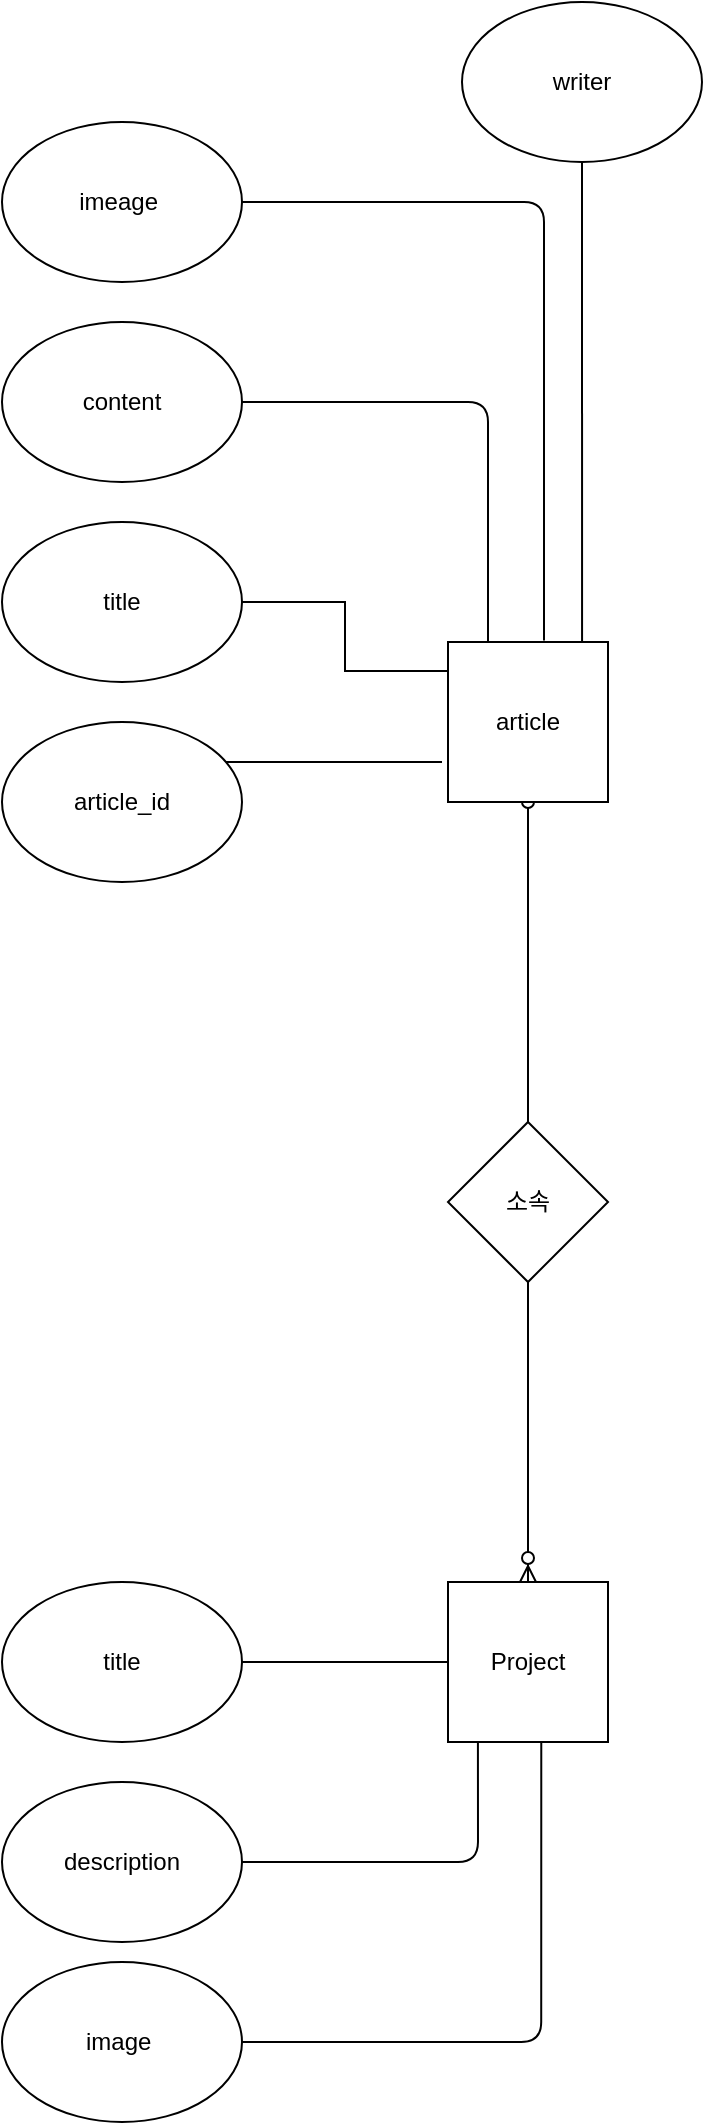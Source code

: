 <mxfile version="14.9.5" type="github">
  <diagram id="R2lEEEUBdFMjLlhIrx00" name="Page-1">
    <mxGraphModel dx="1235" dy="632" grid="1" gridSize="10" guides="1" tooltips="1" connect="1" arrows="1" fold="1" page="1" pageScale="1" pageWidth="827" pageHeight="1169" math="0" shadow="0" extFonts="Permanent Marker^https://fonts.googleapis.com/css?family=Permanent+Marker">
      <root>
        <mxCell id="0" />
        <mxCell id="1" parent="0" />
        <mxCell id="mFAeeIpVF1eG6Zho4usw-11" value="" style="edgeStyle=orthogonalEdgeStyle;rounded=0;orthogonalLoop=1;jettySize=auto;html=1;endArrow=none;endFill=0;exitX=0.023;exitY=0.181;exitDx=0;exitDy=0;exitPerimeter=0;" edge="1" parent="1" source="mFAeeIpVF1eG6Zho4usw-4" target="mFAeeIpVF1eG6Zho4usw-7">
          <mxGeometry relative="1" as="geometry" />
        </mxCell>
        <mxCell id="mFAeeIpVF1eG6Zho4usw-27" style="edgeStyle=orthogonalEdgeStyle;rounded=1;orthogonalLoop=1;jettySize=auto;html=1;endArrow=none;endFill=0;startArrow=oval;startFill=0;" edge="1" parent="1" source="mFAeeIpVF1eG6Zho4usw-4" target="mFAeeIpVF1eG6Zho4usw-26">
          <mxGeometry relative="1" as="geometry" />
        </mxCell>
        <mxCell id="mFAeeIpVF1eG6Zho4usw-4" value="article" style="whiteSpace=wrap;html=1;aspect=fixed;" vertex="1" parent="1">
          <mxGeometry x="393" y="370" width="80" height="80" as="geometry" />
        </mxCell>
        <mxCell id="mFAeeIpVF1eG6Zho4usw-15" style="edgeStyle=orthogonalEdgeStyle;rounded=1;orthogonalLoop=1;jettySize=auto;html=1;entryX=0.6;entryY=-0.009;entryDx=0;entryDy=0;endArrow=none;endFill=0;entryPerimeter=0;" edge="1" parent="1" source="mFAeeIpVF1eG6Zho4usw-5" target="mFAeeIpVF1eG6Zho4usw-4">
          <mxGeometry relative="1" as="geometry" />
        </mxCell>
        <mxCell id="mFAeeIpVF1eG6Zho4usw-5" value="imeage&amp;nbsp;" style="ellipse;whiteSpace=wrap;html=1;" vertex="1" parent="1">
          <mxGeometry x="170" y="110" width="120" height="80" as="geometry" />
        </mxCell>
        <mxCell id="mFAeeIpVF1eG6Zho4usw-7" value="title" style="ellipse;whiteSpace=wrap;html=1;" vertex="1" parent="1">
          <mxGeometry x="170" y="310" width="120" height="80" as="geometry" />
        </mxCell>
        <mxCell id="mFAeeIpVF1eG6Zho4usw-25" style="edgeStyle=orthogonalEdgeStyle;rounded=1;orthogonalLoop=1;jettySize=auto;html=1;entryX=0.838;entryY=0;entryDx=0;entryDy=0;entryPerimeter=0;endArrow=none;endFill=0;" edge="1" parent="1" source="mFAeeIpVF1eG6Zho4usw-8" target="mFAeeIpVF1eG6Zho4usw-4">
          <mxGeometry relative="1" as="geometry" />
        </mxCell>
        <mxCell id="mFAeeIpVF1eG6Zho4usw-8" value="writer" style="ellipse;whiteSpace=wrap;html=1;gradientColor=#ffffff;" vertex="1" parent="1">
          <mxGeometry x="400" y="50" width="120" height="80" as="geometry" />
        </mxCell>
        <mxCell id="mFAeeIpVF1eG6Zho4usw-12" style="rounded=1;orthogonalLoop=1;jettySize=auto;html=1;entryX=0.25;entryY=0;entryDx=0;entryDy=0;endArrow=none;endFill=0;edgeStyle=orthogonalEdgeStyle;" edge="1" parent="1" source="mFAeeIpVF1eG6Zho4usw-9" target="mFAeeIpVF1eG6Zho4usw-4">
          <mxGeometry relative="1" as="geometry" />
        </mxCell>
        <mxCell id="mFAeeIpVF1eG6Zho4usw-9" value="content" style="ellipse;whiteSpace=wrap;html=1;" vertex="1" parent="1">
          <mxGeometry x="170" y="210" width="120" height="80" as="geometry" />
        </mxCell>
        <mxCell id="mFAeeIpVF1eG6Zho4usw-14" style="edgeStyle=orthogonalEdgeStyle;rounded=1;orthogonalLoop=1;jettySize=auto;html=1;endArrow=none;endFill=0;" edge="1" parent="1" source="mFAeeIpVF1eG6Zho4usw-10">
          <mxGeometry relative="1" as="geometry">
            <mxPoint x="390" y="430" as="targetPoint" />
            <Array as="points">
              <mxPoint x="320" y="430" />
              <mxPoint x="320" y="430" />
            </Array>
          </mxGeometry>
        </mxCell>
        <mxCell id="mFAeeIpVF1eG6Zho4usw-10" value="article_id" style="ellipse;whiteSpace=wrap;html=1;" vertex="1" parent="1">
          <mxGeometry x="170" y="410" width="120" height="80" as="geometry" />
        </mxCell>
        <mxCell id="mFAeeIpVF1eG6Zho4usw-16" value="Project" style="whiteSpace=wrap;html=1;aspect=fixed;gradientColor=#ffffff;" vertex="1" parent="1">
          <mxGeometry x="393" y="840" width="80" height="80" as="geometry" />
        </mxCell>
        <mxCell id="mFAeeIpVF1eG6Zho4usw-22" value="" style="edgeStyle=orthogonalEdgeStyle;rounded=1;orthogonalLoop=1;jettySize=auto;html=1;endArrow=none;endFill=0;" edge="1" parent="1" source="mFAeeIpVF1eG6Zho4usw-17" target="mFAeeIpVF1eG6Zho4usw-16">
          <mxGeometry relative="1" as="geometry" />
        </mxCell>
        <mxCell id="mFAeeIpVF1eG6Zho4usw-17" value="title" style="ellipse;whiteSpace=wrap;html=1;gradientColor=#ffffff;" vertex="1" parent="1">
          <mxGeometry x="170" y="840" width="120" height="80" as="geometry" />
        </mxCell>
        <mxCell id="mFAeeIpVF1eG6Zho4usw-23" style="edgeStyle=orthogonalEdgeStyle;rounded=1;orthogonalLoop=1;jettySize=auto;html=1;entryX=0.187;entryY=1.004;entryDx=0;entryDy=0;entryPerimeter=0;endArrow=none;endFill=0;" edge="1" parent="1" source="mFAeeIpVF1eG6Zho4usw-18" target="mFAeeIpVF1eG6Zho4usw-16">
          <mxGeometry relative="1" as="geometry" />
        </mxCell>
        <mxCell id="mFAeeIpVF1eG6Zho4usw-18" value="description" style="ellipse;whiteSpace=wrap;html=1;gradientColor=#ffffff;" vertex="1" parent="1">
          <mxGeometry x="170" y="940" width="120" height="80" as="geometry" />
        </mxCell>
        <mxCell id="mFAeeIpVF1eG6Zho4usw-24" style="edgeStyle=orthogonalEdgeStyle;rounded=1;orthogonalLoop=1;jettySize=auto;html=1;entryX=0.583;entryY=0.996;entryDx=0;entryDy=0;entryPerimeter=0;endArrow=none;endFill=0;" edge="1" parent="1" source="mFAeeIpVF1eG6Zho4usw-20" target="mFAeeIpVF1eG6Zho4usw-16">
          <mxGeometry relative="1" as="geometry" />
        </mxCell>
        <mxCell id="mFAeeIpVF1eG6Zho4usw-20" value="image&amp;nbsp;" style="ellipse;whiteSpace=wrap;html=1;gradientColor=#ffffff;" vertex="1" parent="1">
          <mxGeometry x="170" y="1030" width="120" height="80" as="geometry" />
        </mxCell>
        <mxCell id="mFAeeIpVF1eG6Zho4usw-28" style="edgeStyle=orthogonalEdgeStyle;rounded=1;orthogonalLoop=1;jettySize=auto;html=1;endArrow=ERzeroToMany;endFill=1;" edge="1" parent="1" source="mFAeeIpVF1eG6Zho4usw-26" target="mFAeeIpVF1eG6Zho4usw-16">
          <mxGeometry relative="1" as="geometry" />
        </mxCell>
        <mxCell id="mFAeeIpVF1eG6Zho4usw-26" value="소속" style="rhombus;whiteSpace=wrap;html=1;gradientColor=#ffffff;" vertex="1" parent="1">
          <mxGeometry x="393" y="610" width="80" height="80" as="geometry" />
        </mxCell>
      </root>
    </mxGraphModel>
  </diagram>
</mxfile>
